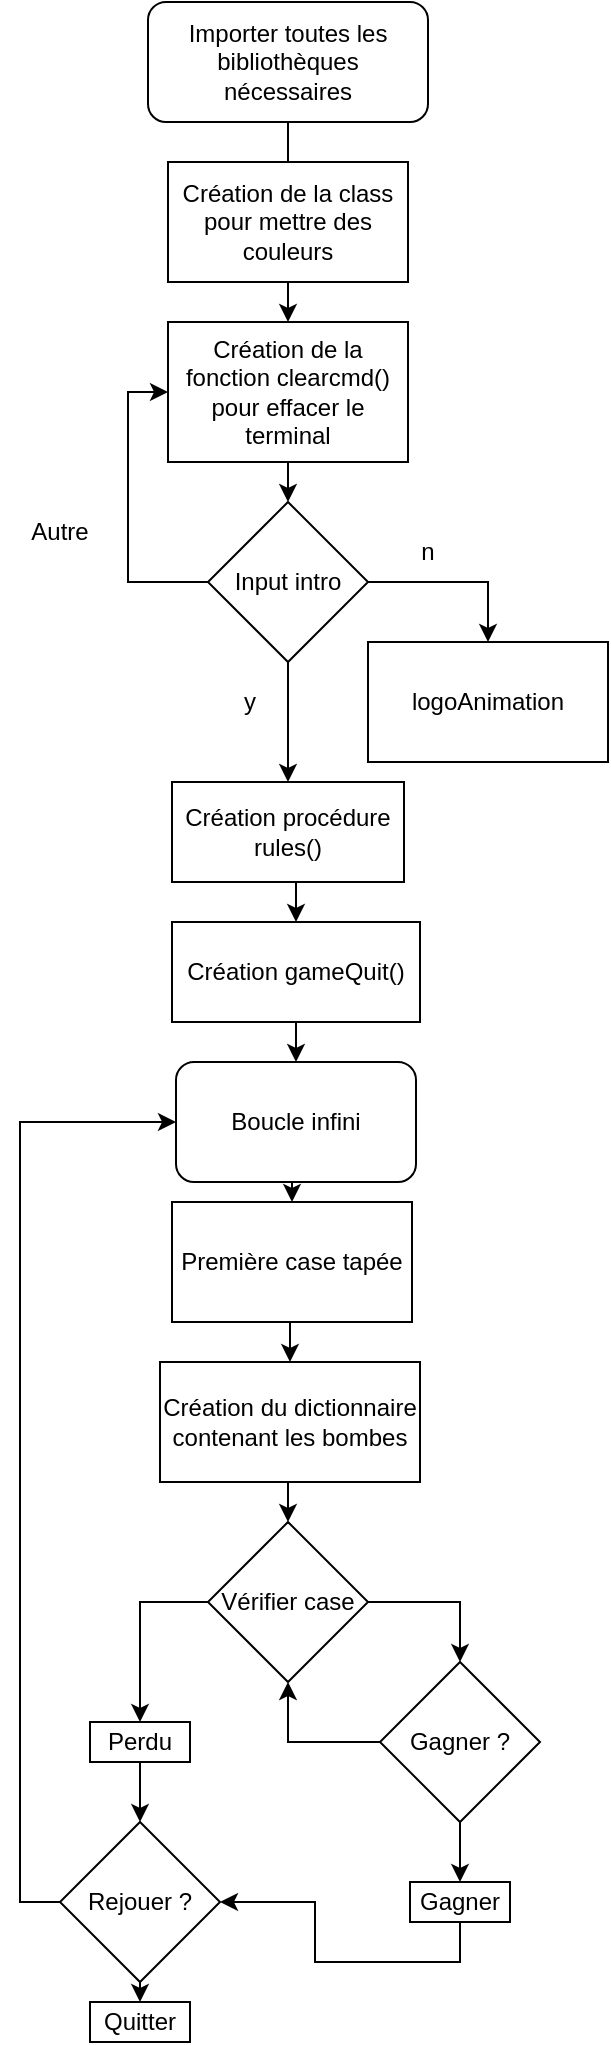 <mxfile version="20.7.4" type="github">
  <diagram id="C5RBs43oDa-KdzZeNtuy" name="Page-1">
    <mxGraphModel dx="1180" dy="669" grid="1" gridSize="10" guides="1" tooltips="1" connect="1" arrows="1" fold="1" page="1" pageScale="1" pageWidth="827" pageHeight="1169" math="0" shadow="0">
      <root>
        <mxCell id="WIyWlLk6GJQsqaUBKTNV-0" />
        <mxCell id="WIyWlLk6GJQsqaUBKTNV-1" parent="WIyWlLk6GJQsqaUBKTNV-0" />
        <mxCell id="WIyWlLk6GJQsqaUBKTNV-3" value="Importer toutes les bibliothèques nécessaires" style="rounded=1;whiteSpace=wrap;html=1;fontSize=12;glass=0;strokeWidth=1;shadow=0;" parent="WIyWlLk6GJQsqaUBKTNV-1" vertex="1">
          <mxGeometry x="344" width="140" height="60" as="geometry" />
        </mxCell>
        <mxCell id="p7etyMPGO1H06OcupRJH-1" value="" style="rounded=0;html=1;jettySize=auto;orthogonalLoop=1;fontSize=11;endArrow=none;endFill=0;endSize=8;strokeWidth=1;shadow=0;labelBackgroundColor=none;edgeStyle=orthogonalEdgeStyle;entryX=0.5;entryY=0;entryDx=0;entryDy=0;" edge="1" parent="WIyWlLk6GJQsqaUBKTNV-1" source="WIyWlLk6GJQsqaUBKTNV-3" target="p7etyMPGO1H06OcupRJH-3">
          <mxGeometry relative="1" as="geometry">
            <mxPoint x="414" y="60" as="sourcePoint" />
            <mxPoint x="414" y="80" as="targetPoint" />
          </mxGeometry>
        </mxCell>
        <mxCell id="p7etyMPGO1H06OcupRJH-5" style="edgeStyle=orthogonalEdgeStyle;rounded=0;orthogonalLoop=1;jettySize=auto;html=1;exitX=0.5;exitY=1;exitDx=0;exitDy=0;entryX=0.5;entryY=0;entryDx=0;entryDy=0;" edge="1" parent="WIyWlLk6GJQsqaUBKTNV-1" source="p7etyMPGO1H06OcupRJH-3" target="p7etyMPGO1H06OcupRJH-4">
          <mxGeometry relative="1" as="geometry" />
        </mxCell>
        <mxCell id="p7etyMPGO1H06OcupRJH-3" value="Création de la class pour mettre des couleurs" style="rounded=0;whiteSpace=wrap;html=1;" vertex="1" parent="WIyWlLk6GJQsqaUBKTNV-1">
          <mxGeometry x="354" y="80" width="120" height="60" as="geometry" />
        </mxCell>
        <mxCell id="p7etyMPGO1H06OcupRJH-7" style="edgeStyle=orthogonalEdgeStyle;rounded=0;orthogonalLoop=1;jettySize=auto;html=1;exitX=0.5;exitY=1;exitDx=0;exitDy=0;entryX=0.5;entryY=0;entryDx=0;entryDy=0;" edge="1" parent="WIyWlLk6GJQsqaUBKTNV-1" source="p7etyMPGO1H06OcupRJH-4" target="p7etyMPGO1H06OcupRJH-6">
          <mxGeometry relative="1" as="geometry" />
        </mxCell>
        <mxCell id="p7etyMPGO1H06OcupRJH-4" value="Création de la fonction clearcmd() pour effacer le terminal" style="rounded=0;whiteSpace=wrap;html=1;" vertex="1" parent="WIyWlLk6GJQsqaUBKTNV-1">
          <mxGeometry x="354" y="160" width="120" height="70" as="geometry" />
        </mxCell>
        <mxCell id="p7etyMPGO1H06OcupRJH-15" style="edgeStyle=orthogonalEdgeStyle;rounded=0;orthogonalLoop=1;jettySize=auto;html=1;exitX=1;exitY=0.5;exitDx=0;exitDy=0;entryX=0.5;entryY=0;entryDx=0;entryDy=0;" edge="1" parent="WIyWlLk6GJQsqaUBKTNV-1" source="p7etyMPGO1H06OcupRJH-6" target="p7etyMPGO1H06OcupRJH-14">
          <mxGeometry relative="1" as="geometry" />
        </mxCell>
        <mxCell id="p7etyMPGO1H06OcupRJH-19" style="edgeStyle=orthogonalEdgeStyle;rounded=0;orthogonalLoop=1;jettySize=auto;html=1;exitX=0;exitY=0.5;exitDx=0;exitDy=0;entryX=0;entryY=0.5;entryDx=0;entryDy=0;" edge="1" parent="WIyWlLk6GJQsqaUBKTNV-1" source="p7etyMPGO1H06OcupRJH-6" target="p7etyMPGO1H06OcupRJH-4">
          <mxGeometry relative="1" as="geometry" />
        </mxCell>
        <mxCell id="p7etyMPGO1H06OcupRJH-21" style="edgeStyle=orthogonalEdgeStyle;rounded=0;orthogonalLoop=1;jettySize=auto;html=1;exitX=0.5;exitY=1;exitDx=0;exitDy=0;entryX=0.5;entryY=0;entryDx=0;entryDy=0;" edge="1" parent="WIyWlLk6GJQsqaUBKTNV-1" source="p7etyMPGO1H06OcupRJH-6" target="p7etyMPGO1H06OcupRJH-20">
          <mxGeometry relative="1" as="geometry" />
        </mxCell>
        <mxCell id="p7etyMPGO1H06OcupRJH-6" value="Input intro" style="rhombus;whiteSpace=wrap;html=1;" vertex="1" parent="WIyWlLk6GJQsqaUBKTNV-1">
          <mxGeometry x="374" y="250" width="80" height="80" as="geometry" />
        </mxCell>
        <mxCell id="p7etyMPGO1H06OcupRJH-8" value="y" style="text;html=1;strokeColor=none;fillColor=none;align=center;verticalAlign=middle;whiteSpace=wrap;rounded=0;" vertex="1" parent="WIyWlLk6GJQsqaUBKTNV-1">
          <mxGeometry x="390" y="345" width="10" height="10" as="geometry" />
        </mxCell>
        <mxCell id="p7etyMPGO1H06OcupRJH-11" value="n" style="text;html=1;strokeColor=none;fillColor=none;align=center;verticalAlign=middle;whiteSpace=wrap;rounded=0;" vertex="1" parent="WIyWlLk6GJQsqaUBKTNV-1">
          <mxGeometry x="454" y="260" width="60" height="30" as="geometry" />
        </mxCell>
        <mxCell id="p7etyMPGO1H06OcupRJH-14" value="logoAnimation" style="rounded=0;whiteSpace=wrap;html=1;" vertex="1" parent="WIyWlLk6GJQsqaUBKTNV-1">
          <mxGeometry x="454" y="320" width="120" height="60" as="geometry" />
        </mxCell>
        <mxCell id="p7etyMPGO1H06OcupRJH-17" value="Autre&lt;br&gt;" style="text;html=1;strokeColor=none;fillColor=none;align=center;verticalAlign=middle;whiteSpace=wrap;rounded=0;" vertex="1" parent="WIyWlLk6GJQsqaUBKTNV-1">
          <mxGeometry x="270" y="250" width="60" height="30" as="geometry" />
        </mxCell>
        <mxCell id="p7etyMPGO1H06OcupRJH-23" style="edgeStyle=orthogonalEdgeStyle;rounded=0;orthogonalLoop=1;jettySize=auto;html=1;exitX=0.5;exitY=1;exitDx=0;exitDy=0;entryX=0.5;entryY=0;entryDx=0;entryDy=0;" edge="1" parent="WIyWlLk6GJQsqaUBKTNV-1" source="p7etyMPGO1H06OcupRJH-20" target="p7etyMPGO1H06OcupRJH-22">
          <mxGeometry relative="1" as="geometry" />
        </mxCell>
        <mxCell id="p7etyMPGO1H06OcupRJH-20" value="Création procédure rules()" style="rounded=0;whiteSpace=wrap;html=1;" vertex="1" parent="WIyWlLk6GJQsqaUBKTNV-1">
          <mxGeometry x="356" y="390" width="116" height="50" as="geometry" />
        </mxCell>
        <mxCell id="p7etyMPGO1H06OcupRJH-26" style="edgeStyle=orthogonalEdgeStyle;rounded=0;orthogonalLoop=1;jettySize=auto;html=1;exitX=0.5;exitY=1;exitDx=0;exitDy=0;entryX=0.5;entryY=0;entryDx=0;entryDy=0;" edge="1" parent="WIyWlLk6GJQsqaUBKTNV-1" source="p7etyMPGO1H06OcupRJH-22" target="p7etyMPGO1H06OcupRJH-25">
          <mxGeometry relative="1" as="geometry" />
        </mxCell>
        <mxCell id="p7etyMPGO1H06OcupRJH-22" value="Création gameQuit()" style="rounded=0;whiteSpace=wrap;html=1;" vertex="1" parent="WIyWlLk6GJQsqaUBKTNV-1">
          <mxGeometry x="356" y="460" width="124" height="50" as="geometry" />
        </mxCell>
        <mxCell id="p7etyMPGO1H06OcupRJH-28" style="edgeStyle=orthogonalEdgeStyle;rounded=0;orthogonalLoop=1;jettySize=auto;html=1;exitX=0.5;exitY=1;exitDx=0;exitDy=0;entryX=0.5;entryY=0;entryDx=0;entryDy=0;" edge="1" parent="WIyWlLk6GJQsqaUBKTNV-1" source="p7etyMPGO1H06OcupRJH-25" target="p7etyMPGO1H06OcupRJH-27">
          <mxGeometry relative="1" as="geometry" />
        </mxCell>
        <mxCell id="p7etyMPGO1H06OcupRJH-25" value="Boucle infini" style="rounded=1;whiteSpace=wrap;html=1;" vertex="1" parent="WIyWlLk6GJQsqaUBKTNV-1">
          <mxGeometry x="358" y="530" width="120" height="60" as="geometry" />
        </mxCell>
        <mxCell id="p7etyMPGO1H06OcupRJH-30" style="edgeStyle=orthogonalEdgeStyle;rounded=0;orthogonalLoop=1;jettySize=auto;html=1;exitX=0.5;exitY=1;exitDx=0;exitDy=0;entryX=0.5;entryY=0;entryDx=0;entryDy=0;" edge="1" parent="WIyWlLk6GJQsqaUBKTNV-1" source="p7etyMPGO1H06OcupRJH-27" target="p7etyMPGO1H06OcupRJH-29">
          <mxGeometry relative="1" as="geometry" />
        </mxCell>
        <mxCell id="p7etyMPGO1H06OcupRJH-27" value="Première case tapée" style="rounded=0;whiteSpace=wrap;html=1;" vertex="1" parent="WIyWlLk6GJQsqaUBKTNV-1">
          <mxGeometry x="356" y="600" width="120" height="60" as="geometry" />
        </mxCell>
        <mxCell id="p7etyMPGO1H06OcupRJH-33" style="edgeStyle=orthogonalEdgeStyle;rounded=0;orthogonalLoop=1;jettySize=auto;html=1;exitX=0.5;exitY=1;exitDx=0;exitDy=0;entryX=0.5;entryY=0;entryDx=0;entryDy=0;" edge="1" parent="WIyWlLk6GJQsqaUBKTNV-1" source="p7etyMPGO1H06OcupRJH-29" target="p7etyMPGO1H06OcupRJH-32">
          <mxGeometry relative="1" as="geometry" />
        </mxCell>
        <mxCell id="p7etyMPGO1H06OcupRJH-29" value="Création du dictionnaire contenant les bombes" style="rounded=0;whiteSpace=wrap;html=1;" vertex="1" parent="WIyWlLk6GJQsqaUBKTNV-1">
          <mxGeometry x="350" y="680" width="130" height="60" as="geometry" />
        </mxCell>
        <mxCell id="p7etyMPGO1H06OcupRJH-41" style="edgeStyle=orthogonalEdgeStyle;rounded=0;orthogonalLoop=1;jettySize=auto;html=1;exitX=1;exitY=0.5;exitDx=0;exitDy=0;entryX=0.5;entryY=0;entryDx=0;entryDy=0;" edge="1" parent="WIyWlLk6GJQsqaUBKTNV-1" source="p7etyMPGO1H06OcupRJH-32" target="p7etyMPGO1H06OcupRJH-39">
          <mxGeometry relative="1" as="geometry" />
        </mxCell>
        <mxCell id="p7etyMPGO1H06OcupRJH-46" style="edgeStyle=orthogonalEdgeStyle;rounded=0;orthogonalLoop=1;jettySize=auto;html=1;exitX=0;exitY=0.5;exitDx=0;exitDy=0;entryX=0.5;entryY=0;entryDx=0;entryDy=0;" edge="1" parent="WIyWlLk6GJQsqaUBKTNV-1" source="p7etyMPGO1H06OcupRJH-32" target="p7etyMPGO1H06OcupRJH-45">
          <mxGeometry relative="1" as="geometry" />
        </mxCell>
        <mxCell id="p7etyMPGO1H06OcupRJH-32" value="Vérifier case" style="rhombus;whiteSpace=wrap;html=1;" vertex="1" parent="WIyWlLk6GJQsqaUBKTNV-1">
          <mxGeometry x="374" y="760" width="80" height="80" as="geometry" />
        </mxCell>
        <mxCell id="p7etyMPGO1H06OcupRJH-35" style="edgeStyle=orthogonalEdgeStyle;rounded=0;orthogonalLoop=1;jettySize=auto;html=1;exitX=0;exitY=0.5;exitDx=0;exitDy=0;entryX=0;entryY=0.5;entryDx=0;entryDy=0;" edge="1" parent="WIyWlLk6GJQsqaUBKTNV-1" source="p7etyMPGO1H06OcupRJH-34" target="p7etyMPGO1H06OcupRJH-25">
          <mxGeometry relative="1" as="geometry" />
        </mxCell>
        <mxCell id="p7etyMPGO1H06OcupRJH-38" style="edgeStyle=orthogonalEdgeStyle;rounded=0;orthogonalLoop=1;jettySize=auto;html=1;exitX=0.5;exitY=1;exitDx=0;exitDy=0;entryX=0.5;entryY=0;entryDx=0;entryDy=0;" edge="1" parent="WIyWlLk6GJQsqaUBKTNV-1" source="p7etyMPGO1H06OcupRJH-34" target="p7etyMPGO1H06OcupRJH-37">
          <mxGeometry relative="1" as="geometry" />
        </mxCell>
        <mxCell id="p7etyMPGO1H06OcupRJH-34" value="Rejouer ?" style="rhombus;whiteSpace=wrap;html=1;" vertex="1" parent="WIyWlLk6GJQsqaUBKTNV-1">
          <mxGeometry x="300" y="910" width="80" height="80" as="geometry" />
        </mxCell>
        <mxCell id="p7etyMPGO1H06OcupRJH-37" value="Quitter" style="rounded=0;whiteSpace=wrap;html=1;" vertex="1" parent="WIyWlLk6GJQsqaUBKTNV-1">
          <mxGeometry x="315" y="1000" width="50" height="20" as="geometry" />
        </mxCell>
        <mxCell id="p7etyMPGO1H06OcupRJH-40" style="edgeStyle=orthogonalEdgeStyle;rounded=0;orthogonalLoop=1;jettySize=auto;html=1;exitX=0;exitY=0.5;exitDx=0;exitDy=0;entryX=0.5;entryY=1;entryDx=0;entryDy=0;" edge="1" parent="WIyWlLk6GJQsqaUBKTNV-1" source="p7etyMPGO1H06OcupRJH-39" target="p7etyMPGO1H06OcupRJH-32">
          <mxGeometry relative="1" as="geometry" />
        </mxCell>
        <mxCell id="p7etyMPGO1H06OcupRJH-42" style="edgeStyle=orthogonalEdgeStyle;rounded=0;orthogonalLoop=1;jettySize=auto;html=1;exitX=0.5;exitY=1;exitDx=0;exitDy=0;" edge="1" parent="WIyWlLk6GJQsqaUBKTNV-1" source="p7etyMPGO1H06OcupRJH-39">
          <mxGeometry relative="1" as="geometry">
            <mxPoint x="500" y="940" as="targetPoint" />
          </mxGeometry>
        </mxCell>
        <mxCell id="p7etyMPGO1H06OcupRJH-39" value="Gagner ?" style="rhombus;whiteSpace=wrap;html=1;" vertex="1" parent="WIyWlLk6GJQsqaUBKTNV-1">
          <mxGeometry x="460" y="830" width="80" height="80" as="geometry" />
        </mxCell>
        <mxCell id="p7etyMPGO1H06OcupRJH-44" style="edgeStyle=orthogonalEdgeStyle;rounded=0;orthogonalLoop=1;jettySize=auto;html=1;exitX=0.5;exitY=1;exitDx=0;exitDy=0;entryX=1;entryY=0.5;entryDx=0;entryDy=0;" edge="1" parent="WIyWlLk6GJQsqaUBKTNV-1" source="p7etyMPGO1H06OcupRJH-43" target="p7etyMPGO1H06OcupRJH-34">
          <mxGeometry relative="1" as="geometry" />
        </mxCell>
        <mxCell id="p7etyMPGO1H06OcupRJH-43" value="Gagner" style="rounded=0;whiteSpace=wrap;html=1;" vertex="1" parent="WIyWlLk6GJQsqaUBKTNV-1">
          <mxGeometry x="475" y="940" width="50" height="20" as="geometry" />
        </mxCell>
        <mxCell id="p7etyMPGO1H06OcupRJH-47" style="edgeStyle=orthogonalEdgeStyle;rounded=0;orthogonalLoop=1;jettySize=auto;html=1;exitX=0.5;exitY=1;exitDx=0;exitDy=0;entryX=0.5;entryY=0;entryDx=0;entryDy=0;" edge="1" parent="WIyWlLk6GJQsqaUBKTNV-1" source="p7etyMPGO1H06OcupRJH-45" target="p7etyMPGO1H06OcupRJH-34">
          <mxGeometry relative="1" as="geometry" />
        </mxCell>
        <mxCell id="p7etyMPGO1H06OcupRJH-45" value="Perdu" style="rounded=0;whiteSpace=wrap;html=1;" vertex="1" parent="WIyWlLk6GJQsqaUBKTNV-1">
          <mxGeometry x="315" y="860" width="50" height="20" as="geometry" />
        </mxCell>
      </root>
    </mxGraphModel>
  </diagram>
</mxfile>
